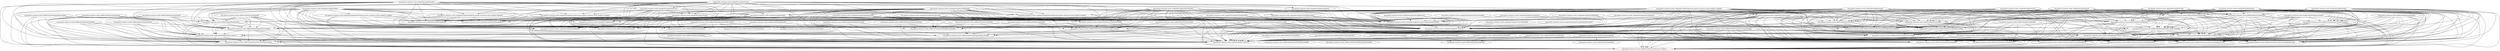 digraph G {
  "org.apache.commons.math.complex$Complex#divide(double)" -> "org.apache.commons.math.complex$Complex#createComplex(double,double)";
  "org.apache.commons.math.complex$Complex#divide(double)" -> "org.apache.commons.math.complex$Complex#<clinit>()";
  "org.apache.commons.math.complex$Complex#divide(double)" -> "org.apache.commons.math.complex$Complex#isInfinite()";
  "org.apache.commons.math.complex$Complex#createComplex(double,double)" -> "org.apache.commons.math.complex$Complex#<clinit>()";
  "org.apache.commons.math.complex$Complex#nthRoot(int)" -> "org.apache.commons.math.complex$Complex#getImaginary()";
  "org.apache.commons.math.complex$Complex#nthRoot(int)" -> "org.apache.commons.math.util$FastMathLiteralArrays#loadExpFracA()";
  "org.apache.commons.math.complex$Complex#nthRoot(int)" -> "org.apache.commons.math.util$FastMath#atan(double,double,boolean)";
  "org.apache.commons.math.complex$Complex#nthRoot(int)" -> "org.apache.commons.math.util$FastMath#atan2(double,double)";
  "org.apache.commons.math.complex$Complex#nthRoot(int)" -> "org.apache.commons.math.complex$Complex#createComplex(double,double)";
  "org.apache.commons.math.complex$Complex#nthRoot(int)" -> "org.apache.commons.math.complex$Complex#getArgument()";
  "org.apache.commons.math.complex$Complex#nthRoot(int)" -> "org.apache.commons.math.util$FastMathLiteralArrays#loadLnMant()";
  "org.apache.commons.math.complex$Complex#nthRoot(int)" -> "org.apache.commons.math.util$FastMath#pow(double,double)";
  "org.apache.commons.math.complex$Complex#nthRoot(int)" -> "org.apache.commons.math.util$FastMath#polySine(double)";
  "org.apache.commons.math.complex$Complex#nthRoot(int)" -> "org.apache.commons.math.complex$Complex#abs()";
  "org.apache.commons.math.complex$Complex#nthRoot(int)" -> "org.apache.commons.math.complex$Complex#<clinit>()";
  "org.apache.commons.math.complex$Complex#nthRoot(int)" -> "org.apache.commons.math.util$FastMath$ExpIntTable#<clinit>()";
  "org.apache.commons.math.complex$Complex#nthRoot(int)" -> "org.apache.commons.math.util$FastMath#abs(double)";
  "org.apache.commons.math.complex$Complex#nthRoot(int)" -> "org.apache.commons.math.util$FastMath#log(double,double[])";
  "org.apache.commons.math.complex$Complex#nthRoot(int)" -> "org.apache.commons.math.util$FastMathLiteralArrays#loadExpFracB()";
  "org.apache.commons.math.complex$Complex#nthRoot(int)" -> "org.apache.commons.math.util$FastMathLiteralArrays#loadExpIntA()";
  "org.apache.commons.math.complex$Complex#nthRoot(int)" -> "org.apache.commons.math.util$FastMath#exp(double,double,double[])";
  "org.apache.commons.math.complex$Complex#nthRoot(int)" -> "org.apache.commons.math.util$FastMath#cos(double)";
  "org.apache.commons.math.complex$Complex#nthRoot(int)" -> "org.apache.commons.math.util$FastMath#cosQ(double,double)";
  "org.apache.commons.math.complex$Complex#nthRoot(int)" -> "org.apache.commons.math.complex$Complex#getReal()";
  "org.apache.commons.math.complex$Complex#nthRoot(int)" -> "org.apache.commons.math.util$FastMath#reducePayneHanek(double,double[])";
  "org.apache.commons.math.complex$Complex#nthRoot(int)" -> "org.apache.commons.math.util$FastMathLiteralArrays#<clinit>()";
  "org.apache.commons.math.complex$Complex#nthRoot(int)" -> "org.apache.commons.math.util$FastMath#sinQ(double,double)";
  "org.apache.commons.math.complex$Complex#nthRoot(int)" -> "org.apache.commons.math.util$FastMathLiteralArrays#loadExpIntB()";
  "org.apache.commons.math.complex$Complex#nthRoot(int)" -> "org.apache.commons.math.util$FastMath#polyCosine(double)";
  "org.apache.commons.math.complex$Complex#nthRoot(int)" -> "org.apache.commons.math.util$FastMath#sqrt(double)";
  "org.apache.commons.math.complex$Complex#nthRoot(int)" -> "org.apache.commons.math.util$FastMath#<clinit>()";
  "org.apache.commons.math.complex$Complex#nthRoot(int)" -> "org.apache.commons.math.util$FastMath$lnMant#<clinit>()";
  "org.apache.commons.math.complex$Complex#nthRoot(int)" -> "org.apache.commons.math.util$FastMath#sin(double)";
  "org.apache.commons.math.complex$Complex#nthRoot(int)" -> "org.apache.commons.math.util$FastMath#copySign(double,double)";
  "org.apache.commons.math.complex$Complex#nthRoot(int)" -> "org.apache.commons.math.util$FastMath#doubleHighPart(double)";
  "org.apache.commons.math.complex$Complex#nthRoot(int)" -> "org.apache.commons.math.util$FastMath$ExpFracTable#<clinit>()";
  "org.apache.commons.math.complex$Complex#nthRoot(int)" -> "org.apache.commons.math.complex$Complex#isInfinite()";
  "org.apache.commons.math.util$FastMathLiteralArrays#loadExpFracA()" -> "org.apache.commons.math.util$FastMathLiteralArrays#<clinit>()";
  "org.apache.commons.math.util$FastMath#atan(double,double,boolean)" -> "org.apache.commons.math.util$FastMath#<clinit>()";
  "org.apache.commons.math.util$FastMath#atan(double,double,boolean)" -> "org.apache.commons.math.util$FastMath#copySign(double,double)";
  "org.apache.commons.math.util$FastMath#atan2(double,double)" -> "org.apache.commons.math.util$FastMath#atan(double,double,boolean)";
  "org.apache.commons.math.util$FastMath#atan2(double,double)" -> "org.apache.commons.math.util$FastMath#<clinit>()";
  "org.apache.commons.math.util$FastMath#atan2(double,double)" -> "org.apache.commons.math.util$FastMath#copySign(double,double)";
  "org.apache.commons.math.util$FastMath#atan2(double,double)" -> "org.apache.commons.math.util$FastMath#doubleHighPart(double)";
  "org.apache.commons.math.complex$Complex#getArgument()" -> "org.apache.commons.math.complex$Complex#getImaginary()";
  "org.apache.commons.math.complex$Complex#getArgument()" -> "org.apache.commons.math.util$FastMath#atan(double,double,boolean)";
  "org.apache.commons.math.complex$Complex#getArgument()" -> "org.apache.commons.math.util$FastMath#atan2(double,double)";
  "org.apache.commons.math.complex$Complex#getArgument()" -> "org.apache.commons.math.complex$Complex#getReal()";
  "org.apache.commons.math.complex$Complex#getArgument()" -> "org.apache.commons.math.util$FastMath#<clinit>()";
  "org.apache.commons.math.complex$Complex#getArgument()" -> "org.apache.commons.math.util$FastMath#copySign(double,double)";
  "org.apache.commons.math.complex$Complex#getArgument()" -> "org.apache.commons.math.util$FastMath#doubleHighPart(double)";
  "org.apache.commons.math.util$FastMathLiteralArrays#loadLnMant()" -> "org.apache.commons.math.util$FastMathLiteralArrays#<clinit>()";
  "org.apache.commons.math.util$FastMath#pow(double,double)" -> "org.apache.commons.math.util$FastMathLiteralArrays#loadExpFracA()";
  "org.apache.commons.math.util$FastMath#pow(double,double)" -> "org.apache.commons.math.util$FastMathLiteralArrays#loadLnMant()";
  "org.apache.commons.math.util$FastMath#pow(double,double)" -> "org.apache.commons.math.util$FastMath$ExpIntTable#<clinit>()";
  "org.apache.commons.math.util$FastMath#pow(double,double)" -> "org.apache.commons.math.util$FastMath#log(double,double[])";
  "org.apache.commons.math.util$FastMath#pow(double,double)" -> "org.apache.commons.math.util$FastMathLiteralArrays#loadExpFracB()";
  "org.apache.commons.math.util$FastMath#pow(double,double)" -> "org.apache.commons.math.util$FastMathLiteralArrays#loadExpIntA()";
  "org.apache.commons.math.util$FastMath#pow(double,double)" -> "org.apache.commons.math.util$FastMath#exp(double,double,double[])";
  "org.apache.commons.math.util$FastMath#pow(double,double)" -> "org.apache.commons.math.util$FastMathLiteralArrays#<clinit>()";
  "org.apache.commons.math.util$FastMath#pow(double,double)" -> "org.apache.commons.math.util$FastMathLiteralArrays#loadExpIntB()";
  "org.apache.commons.math.util$FastMath#pow(double,double)" -> "org.apache.commons.math.util$FastMath#<clinit>()";
  "org.apache.commons.math.util$FastMath#pow(double,double)" -> "org.apache.commons.math.util$FastMath$lnMant#<clinit>()";
  "org.apache.commons.math.util$FastMath#pow(double,double)" -> "org.apache.commons.math.util$FastMath$ExpFracTable#<clinit>()";
  "org.apache.commons.math.complex$Complex#abs()" -> "org.apache.commons.math.util$FastMath#abs(double)";
  "org.apache.commons.math.complex$Complex#abs()" -> "org.apache.commons.math.util$FastMath#sqrt(double)";
  "org.apache.commons.math.complex$Complex#abs()" -> "org.apache.commons.math.util$FastMath#<clinit>()";
  "org.apache.commons.math.complex$Complex#abs()" -> "org.apache.commons.math.complex$Complex#isInfinite()";
  "org.apache.commons.math.util$FastMath$ExpIntTable#<clinit>()" -> "org.apache.commons.math.util$FastMathLiteralArrays#loadExpIntA()";
  "org.apache.commons.math.util$FastMath$ExpIntTable#<clinit>()" -> "org.apache.commons.math.util$FastMathLiteralArrays#<clinit>()";
  "org.apache.commons.math.util$FastMath$ExpIntTable#<clinit>()" -> "org.apache.commons.math.util$FastMathLiteralArrays#loadExpIntB()";
  "org.apache.commons.math.util$FastMath$ExpIntTable#<clinit>()" -> "org.apache.commons.math.util$FastMath#<clinit>()";
  "org.apache.commons.math.util$FastMath#log(double,double[])" -> "org.apache.commons.math.util$FastMathLiteralArrays#loadLnMant()";
  "org.apache.commons.math.util$FastMath#log(double,double[])" -> "org.apache.commons.math.util$FastMathLiteralArrays#<clinit>()";
  "org.apache.commons.math.util$FastMath#log(double,double[])" -> "org.apache.commons.math.util$FastMath#<clinit>()";
  "org.apache.commons.math.util$FastMath#log(double,double[])" -> "org.apache.commons.math.util$FastMath$lnMant#<clinit>()";
  "org.apache.commons.math.util$FastMathLiteralArrays#loadExpFracB()" -> "org.apache.commons.math.util$FastMathLiteralArrays#<clinit>()";
  "org.apache.commons.math.util$FastMathLiteralArrays#loadExpIntA()" -> "org.apache.commons.math.util$FastMathLiteralArrays#<clinit>()";
  "org.apache.commons.math.util$FastMath#exp(double,double,double[])" -> "org.apache.commons.math.util$FastMathLiteralArrays#loadExpFracA()";
  "org.apache.commons.math.util$FastMath#exp(double,double,double[])" -> "org.apache.commons.math.util$FastMath$ExpIntTable#<clinit>()";
  "org.apache.commons.math.util$FastMath#exp(double,double,double[])" -> "org.apache.commons.math.util$FastMathLiteralArrays#loadExpFracB()";
  "org.apache.commons.math.util$FastMath#exp(double,double,double[])" -> "org.apache.commons.math.util$FastMathLiteralArrays#loadExpIntA()";
  "org.apache.commons.math.util$FastMath#exp(double,double,double[])" -> "org.apache.commons.math.util$FastMathLiteralArrays#<clinit>()";
  "org.apache.commons.math.util$FastMath#exp(double,double,double[])" -> "org.apache.commons.math.util$FastMathLiteralArrays#loadExpIntB()";
  "org.apache.commons.math.util$FastMath#exp(double,double,double[])" -> "org.apache.commons.math.util$FastMath#<clinit>()";
  "org.apache.commons.math.util$FastMath#exp(double,double,double[])" -> "org.apache.commons.math.util$FastMath$ExpFracTable#<clinit>()";
  "org.apache.commons.math.util$FastMath#cos(double)" -> "org.apache.commons.math.util$FastMath#polySine(double)";
  "org.apache.commons.math.util$FastMath#cos(double)" -> "org.apache.commons.math.util$FastMath#cosQ(double,double)";
  "org.apache.commons.math.util$FastMath#cos(double)" -> "org.apache.commons.math.util$FastMath#reducePayneHanek(double,double[])";
  "org.apache.commons.math.util$FastMath#cos(double)" -> "org.apache.commons.math.util$FastMath#sinQ(double,double)";
  "org.apache.commons.math.util$FastMath#cos(double)" -> "org.apache.commons.math.util$FastMath#polyCosine(double)";
  "org.apache.commons.math.util$FastMath#cos(double)" -> "org.apache.commons.math.util$FastMath#<clinit>()";
  "org.apache.commons.math.util$FastMath#cosQ(double,double)" -> "org.apache.commons.math.util$FastMath#polySine(double)";
  "org.apache.commons.math.util$FastMath#cosQ(double,double)" -> "org.apache.commons.math.util$FastMath#sinQ(double,double)";
  "org.apache.commons.math.util$FastMath#cosQ(double,double)" -> "org.apache.commons.math.util$FastMath#polyCosine(double)";
  "org.apache.commons.math.util$FastMath#cosQ(double,double)" -> "org.apache.commons.math.util$FastMath#<clinit>()";
  "org.apache.commons.math.util$FastMath#reducePayneHanek(double,double[])" -> "org.apache.commons.math.util$FastMath#<clinit>()";
  "org.apache.commons.math.util$FastMath#sinQ(double,double)" -> "org.apache.commons.math.util$FastMath#polySine(double)";
  "org.apache.commons.math.util$FastMath#sinQ(double,double)" -> "org.apache.commons.math.util$FastMath#polyCosine(double)";
  "org.apache.commons.math.util$FastMath#sinQ(double,double)" -> "org.apache.commons.math.util$FastMath#<clinit>()";
  "org.apache.commons.math.util$FastMathLiteralArrays#loadExpIntB()" -> "org.apache.commons.math.util$FastMathLiteralArrays#<clinit>()";
  "org.apache.commons.math.util$FastMath$lnMant#<clinit>()" -> "org.apache.commons.math.util$FastMathLiteralArrays#loadLnMant()";
  "org.apache.commons.math.util$FastMath$lnMant#<clinit>()" -> "org.apache.commons.math.util$FastMathLiteralArrays#<clinit>()";
  "org.apache.commons.math.util$FastMath$lnMant#<clinit>()" -> "org.apache.commons.math.util$FastMath#<clinit>()";
  "org.apache.commons.math.util$FastMath#sin(double)" -> "org.apache.commons.math.util$FastMath#polySine(double)";
  "org.apache.commons.math.util$FastMath#sin(double)" -> "org.apache.commons.math.util$FastMath#cosQ(double,double)";
  "org.apache.commons.math.util$FastMath#sin(double)" -> "org.apache.commons.math.util$FastMath#reducePayneHanek(double,double[])";
  "org.apache.commons.math.util$FastMath#sin(double)" -> "org.apache.commons.math.util$FastMath#sinQ(double,double)";
  "org.apache.commons.math.util$FastMath#sin(double)" -> "org.apache.commons.math.util$FastMath#polyCosine(double)";
  "org.apache.commons.math.util$FastMath#sin(double)" -> "org.apache.commons.math.util$FastMath#<clinit>()";
  "org.apache.commons.math.util$FastMath$ExpFracTable#<clinit>()" -> "org.apache.commons.math.util$FastMathLiteralArrays#loadExpFracA()";
  "org.apache.commons.math.util$FastMath$ExpFracTable#<clinit>()" -> "org.apache.commons.math.util$FastMathLiteralArrays#loadExpFracB()";
  "org.apache.commons.math.util$FastMath$ExpFracTable#<clinit>()" -> "org.apache.commons.math.util$FastMathLiteralArrays#<clinit>()";
  "org.apache.commons.math.util$FastMath$ExpFracTable#<clinit>()" -> "org.apache.commons.math.util$FastMath#<clinit>()";
  "org.apache.commons.math.util$FastMath#tanQ(double,double,boolean)" -> "org.apache.commons.math.util$FastMath#polySine(double)";
  "org.apache.commons.math.util$FastMath#tanQ(double,double,boolean)" -> "org.apache.commons.math.util$FastMath#polyCosine(double)";
  "org.apache.commons.math.util$FastMath#tanQ(double,double,boolean)" -> "org.apache.commons.math.util$FastMath#<clinit>()";
  "org.apache.commons.math.complex$Complex#negate()" -> "org.apache.commons.math.complex$Complex#createComplex(double,double)";
  "org.apache.commons.math.complex$Complex#negate()" -> "org.apache.commons.math.complex$Complex#<clinit>()";
  "org.apache.commons.math.util$FastMath#nextUp(float)" -> "org.apache.commons.math.util$FastMath#nextAfter(float,double)";
  "org.apache.commons.math.util$FastMath#nextUp(float)" -> "org.apache.commons.math.util$FastMath#<clinit>()";
  "org.apache.commons.math.util$FastMath#acos(double)" -> "org.apache.commons.math.util$FastMath#atan(double,double,boolean)";
  "org.apache.commons.math.util$FastMath#acos(double)" -> "org.apache.commons.math.util$FastMath#sqrt(double)";
  "org.apache.commons.math.util$FastMath#acos(double)" -> "org.apache.commons.math.util$FastMath#<clinit>()";
  "org.apache.commons.math.util$FastMath#acos(double)" -> "org.apache.commons.math.util$FastMath#copySign(double,double)";
  "org.apache.commons.math.util$FastMath#acos(double)" -> "org.apache.commons.math.util$FastMath#doubleHighPart(double)";
  "org.apache.commons.math.util$FastMath#cosh(double)" -> "org.apache.commons.math.util$FastMathLiteralArrays#loadExpFracA()";
  "org.apache.commons.math.util$FastMath#cosh(double)" -> "org.apache.commons.math.util$FastMath$ExpIntTable#<clinit>()";
  "org.apache.commons.math.util$FastMath#cosh(double)" -> "org.apache.commons.math.util$FastMathLiteralArrays#loadExpFracB()";
  "org.apache.commons.math.util$FastMath#cosh(double)" -> "org.apache.commons.math.util$FastMathLiteralArrays#loadExpIntA()";
  "org.apache.commons.math.util$FastMath#cosh(double)" -> "org.apache.commons.math.util$FastMath#exp(double,double,double[])";
  "org.apache.commons.math.util$FastMath#cosh(double)" -> "org.apache.commons.math.util$FastMathLiteralArrays#<clinit>()";
  "org.apache.commons.math.util$FastMath#cosh(double)" -> "org.apache.commons.math.util$FastMathLiteralArrays#loadExpIntB()";
  "org.apache.commons.math.util$FastMath#cosh(double)" -> "org.apache.commons.math.util$FastMath#<clinit>()";
  "org.apache.commons.math.util$FastMath#cosh(double)" -> "org.apache.commons.math.util$FastMath#exp(double)";
  "org.apache.commons.math.util$FastMath#cosh(double)" -> "org.apache.commons.math.util$FastMath$ExpFracTable#<clinit>()";
  "org.apache.commons.math.util$FastMath#exp(double)" -> "org.apache.commons.math.util$FastMathLiteralArrays#loadExpFracA()";
  "org.apache.commons.math.util$FastMath#exp(double)" -> "org.apache.commons.math.util$FastMath$ExpIntTable#<clinit>()";
  "org.apache.commons.math.util$FastMath#exp(double)" -> "org.apache.commons.math.util$FastMathLiteralArrays#loadExpFracB()";
  "org.apache.commons.math.util$FastMath#exp(double)" -> "org.apache.commons.math.util$FastMathLiteralArrays#loadExpIntA()";
  "org.apache.commons.math.util$FastMath#exp(double)" -> "org.apache.commons.math.util$FastMath#exp(double,double,double[])";
  "org.apache.commons.math.util$FastMath#exp(double)" -> "org.apache.commons.math.util$FastMathLiteralArrays#<clinit>()";
  "org.apache.commons.math.util$FastMath#exp(double)" -> "org.apache.commons.math.util$FastMathLiteralArrays#loadExpIntB()";
  "org.apache.commons.math.util$FastMath#exp(double)" -> "org.apache.commons.math.util$FastMath#<clinit>()";
  "org.apache.commons.math.util$FastMath#exp(double)" -> "org.apache.commons.math.util$FastMath$ExpFracTable#<clinit>()";
  "org.apache.commons.math.util$FastMath#toRadians(double)" -> "org.apache.commons.math.util$FastMath#<clinit>()";
  "org.apache.commons.math.util$FastMath#toRadians(double)" -> "org.apache.commons.math.util$FastMath#doubleHighPart(double)";
  "org.apache.commons.math.util$FastMath#asin(double)" -> "org.apache.commons.math.util$FastMath#atan(double,double,boolean)";
  "org.apache.commons.math.util$FastMath#asin(double)" -> "org.apache.commons.math.util$FastMath#sqrt(double)";
  "org.apache.commons.math.util$FastMath#asin(double)" -> "org.apache.commons.math.util$FastMath#<clinit>()";
  "org.apache.commons.math.util$FastMath#asin(double)" -> "org.apache.commons.math.util$FastMath#copySign(double,double)";
  "org.apache.commons.math.util$FastMath#cbrt(double)" -> "org.apache.commons.math.util$FastMath#<clinit>()";
  "org.apache.commons.math.complex$Complex#reciprocal()" -> "org.apache.commons.math.complex$Complex#createComplex(double,double)";
  "org.apache.commons.math.complex$Complex#reciprocal()" -> "org.apache.commons.math.complex$Complex#<clinit>()";
  "org.apache.commons.math.complex$Complex#reciprocal()" -> "org.apache.commons.math.util$FastMath#abs(double)";
  "org.apache.commons.math.complex$Complex#reciprocal()" -> "org.apache.commons.math.util$FastMath#<clinit>()";
  "org.apache.commons.math.complex$Complex#subtract(org.apache.commons.math.complex.Complex)" -> "org.apache.commons.math.complex$Complex#getImaginary()";
  "org.apache.commons.math.complex$Complex#subtract(org.apache.commons.math.complex.Complex)" -> "org.apache.commons.math.complex$Complex#createComplex(double,double)";
  "org.apache.commons.math.complex$Complex#subtract(org.apache.commons.math.complex.Complex)" -> "org.apache.commons.math.complex$Complex#<clinit>()";
  "org.apache.commons.math.complex$Complex#subtract(org.apache.commons.math.complex.Complex)" -> "org.apache.commons.math.complex$Complex#getReal()";
  "org.apache.commons.math.util$FastMath#expm1(double)" -> "org.apache.commons.math.util$FastMathLiteralArrays#loadExpFracA()";
  "org.apache.commons.math.util$FastMath#expm1(double)" -> "org.apache.commons.math.util$FastMath$ExpIntTable#<clinit>()";
  "org.apache.commons.math.util$FastMath#expm1(double)" -> "org.apache.commons.math.util$FastMathLiteralArrays#loadExpFracB()";
  "org.apache.commons.math.util$FastMath#expm1(double)" -> "org.apache.commons.math.util$FastMathLiteralArrays#loadExpIntA()";
  "org.apache.commons.math.util$FastMath#expm1(double)" -> "org.apache.commons.math.util$FastMath#exp(double,double,double[])";
  "org.apache.commons.math.util$FastMath#expm1(double)" -> "org.apache.commons.math.util$FastMathLiteralArrays#<clinit>()";
  "org.apache.commons.math.util$FastMath#expm1(double)" -> "org.apache.commons.math.util$FastMathLiteralArrays#loadExpIntB()";
  "org.apache.commons.math.util$FastMath#expm1(double)" -> "org.apache.commons.math.util$FastMath#<clinit>()";
  "org.apache.commons.math.util$FastMath#expm1(double)" -> "org.apache.commons.math.util$FastMath#expm1(double,double[])";
  "org.apache.commons.math.util$FastMath#expm1(double)" -> "org.apache.commons.math.util$FastMath$ExpFracTable#<clinit>()";
  "org.apache.commons.math.util$FastMath#expm1(double,double[])" -> "org.apache.commons.math.util$FastMathLiteralArrays#loadExpFracA()";
  "org.apache.commons.math.util$FastMath#expm1(double,double[])" -> "org.apache.commons.math.util$FastMath$ExpIntTable#<clinit>()";
  "org.apache.commons.math.util$FastMath#expm1(double,double[])" -> "org.apache.commons.math.util$FastMathLiteralArrays#loadExpFracB()";
  "org.apache.commons.math.util$FastMath#expm1(double,double[])" -> "org.apache.commons.math.util$FastMathLiteralArrays#loadExpIntA()";
  "org.apache.commons.math.util$FastMath#expm1(double,double[])" -> "org.apache.commons.math.util$FastMath#exp(double,double,double[])";
  "org.apache.commons.math.util$FastMath#expm1(double,double[])" -> "org.apache.commons.math.util$FastMathLiteralArrays#<clinit>()";
  "org.apache.commons.math.util$FastMath#expm1(double,double[])" -> "org.apache.commons.math.util$FastMathLiteralArrays#loadExpIntB()";
  "org.apache.commons.math.util$FastMath#expm1(double,double[])" -> "org.apache.commons.math.util$FastMath#<clinit>()";
  "org.apache.commons.math.util$FastMath#expm1(double,double[])" -> "org.apache.commons.math.util$FastMath$ExpFracTable#<clinit>()";
  "org.apache.commons.math.complex$Complex#conjugate()" -> "org.apache.commons.math.complex$Complex#createComplex(double,double)";
  "org.apache.commons.math.complex$Complex#conjugate()" -> "org.apache.commons.math.complex$Complex#<clinit>()";
  "org.apache.commons.math.util$FastMath#atanh(double)" -> "org.apache.commons.math.util$FastMathLiteralArrays#loadLnMant()";
  "org.apache.commons.math.util$FastMath#atanh(double)" -> "org.apache.commons.math.util$FastMath#log(double,double[])";
  "org.apache.commons.math.util$FastMath#atanh(double)" -> "org.apache.commons.math.util$FastMath#log(double)";
  "org.apache.commons.math.util$FastMath#atanh(double)" -> "org.apache.commons.math.util$FastMathLiteralArrays#<clinit>()";
  "org.apache.commons.math.util$FastMath#atanh(double)" -> "org.apache.commons.math.util$FastMath#<clinit>()";
  "org.apache.commons.math.util$FastMath#atanh(double)" -> "org.apache.commons.math.util$FastMath$lnMant#<clinit>()";
  "org.apache.commons.math.util$FastMath#log(double)" -> "org.apache.commons.math.util$FastMathLiteralArrays#loadLnMant()";
  "org.apache.commons.math.util$FastMath#log(double)" -> "org.apache.commons.math.util$FastMath#log(double,double[])";
  "org.apache.commons.math.util$FastMath#log(double)" -> "org.apache.commons.math.util$FastMathLiteralArrays#<clinit>()";
  "org.apache.commons.math.util$FastMath#log(double)" -> "org.apache.commons.math.util$FastMath#<clinit>()";
  "org.apache.commons.math.util$FastMath#log(double)" -> "org.apache.commons.math.util$FastMath$lnMant#<clinit>()";
  "org.apache.commons.math.util$FastMath#nextUp(double)" -> "org.apache.commons.math.util$FastMath#nextAfter(double,double)";
  "org.apache.commons.math.util$FastMath#nextUp(double)" -> "org.apache.commons.math.util$FastMath#<clinit>()";
  "org.apache.commons.math.util$FastMath#rint(double)" -> "org.apache.commons.math.util$FastMath#floor(double)";
  "org.apache.commons.math.util$FastMath#rint(double)" -> "org.apache.commons.math.util$FastMath#<clinit>()";
  "org.apache.commons.math.util$FastMath#log1p(double)" -> "org.apache.commons.math.util$FastMathLiteralArrays#loadLnMant()";
  "org.apache.commons.math.util$FastMath#log1p(double)" -> "org.apache.commons.math.util$FastMath#log(double,double[])";
  "org.apache.commons.math.util$FastMath#log1p(double)" -> "org.apache.commons.math.util$FastMathLiteralArrays#<clinit>()";
  "org.apache.commons.math.util$FastMath#log1p(double)" -> "org.apache.commons.math.util$FastMath#<clinit>()";
  "org.apache.commons.math.util$FastMath#log1p(double)" -> "org.apache.commons.math.util$FastMath$lnMant#<clinit>()";
  "org.apache.commons.math.complex$Complex#add(double)" -> "org.apache.commons.math.complex$Complex#createComplex(double,double)";
  "org.apache.commons.math.complex$Complex#add(double)" -> "org.apache.commons.math.complex$Complex#<clinit>()";
  "org.apache.commons.math.util$FastMath#round(double)" -> "org.apache.commons.math.util$FastMath#floor(double)";
  "org.apache.commons.math.util$FastMath#round(double)" -> "org.apache.commons.math.util$FastMath#<clinit>()";
  "org.apache.commons.math.complex$Complex#divide(org.apache.commons.math.complex.Complex)" -> "org.apache.commons.math.complex$Complex#getImaginary()";
  "org.apache.commons.math.complex$Complex#divide(org.apache.commons.math.complex.Complex)" -> "org.apache.commons.math.complex$Complex#createComplex(double,double)";
  "org.apache.commons.math.complex$Complex#divide(org.apache.commons.math.complex.Complex)" -> "org.apache.commons.math.complex$Complex#<clinit>()";
  "org.apache.commons.math.complex$Complex#divide(org.apache.commons.math.complex.Complex)" -> "org.apache.commons.math.util$FastMath#abs(double)";
  "org.apache.commons.math.complex$Complex#divide(org.apache.commons.math.complex.Complex)" -> "org.apache.commons.math.complex$Complex#getReal()";
  "org.apache.commons.math.complex$Complex#divide(org.apache.commons.math.complex.Complex)" -> "org.apache.commons.math.util$FastMath#<clinit>()";
  "org.apache.commons.math.complex$Complex#divide(org.apache.commons.math.complex.Complex)" -> "org.apache.commons.math.complex$Complex#isInfinite()";
  "org.apache.commons.math.util$FastMath#sinh(double)" -> "org.apache.commons.math.util$FastMathLiteralArrays#loadExpFracA()";
  "org.apache.commons.math.util$FastMath#sinh(double)" -> "org.apache.commons.math.util$FastMath$ExpIntTable#<clinit>()";
  "org.apache.commons.math.util$FastMath#sinh(double)" -> "org.apache.commons.math.util$FastMathLiteralArrays#loadExpFracB()";
  "org.apache.commons.math.util$FastMath#sinh(double)" -> "org.apache.commons.math.util$FastMathLiteralArrays#loadExpIntA()";
  "org.apache.commons.math.util$FastMath#sinh(double)" -> "org.apache.commons.math.util$FastMath#exp(double,double,double[])";
  "org.apache.commons.math.util$FastMath#sinh(double)" -> "org.apache.commons.math.util$FastMathLiteralArrays#<clinit>()";
  "org.apache.commons.math.util$FastMath#sinh(double)" -> "org.apache.commons.math.util$FastMathLiteralArrays#loadExpIntB()";
  "org.apache.commons.math.util$FastMath#sinh(double)" -> "org.apache.commons.math.util$FastMath#<clinit>()";
  "org.apache.commons.math.util$FastMath#sinh(double)" -> "org.apache.commons.math.util$FastMath#expm1(double,double[])";
  "org.apache.commons.math.util$FastMath#sinh(double)" -> "org.apache.commons.math.util$FastMath#exp(double)";
  "org.apache.commons.math.util$FastMath#sinh(double)" -> "org.apache.commons.math.util$FastMath$ExpFracTable#<clinit>()";
  "org.apache.commons.math.util$FastMath#asinh(double)" -> "org.apache.commons.math.util$FastMathLiteralArrays#loadLnMant()";
  "org.apache.commons.math.util$FastMath#asinh(double)" -> "org.apache.commons.math.util$FastMath#log(double,double[])";
  "org.apache.commons.math.util$FastMath#asinh(double)" -> "org.apache.commons.math.util$FastMath#log(double)";
  "org.apache.commons.math.util$FastMath#asinh(double)" -> "org.apache.commons.math.util$FastMathLiteralArrays#<clinit>()";
  "org.apache.commons.math.util$FastMath#asinh(double)" -> "org.apache.commons.math.util$FastMath#sqrt(double)";
  "org.apache.commons.math.util$FastMath#asinh(double)" -> "org.apache.commons.math.util$FastMath#<clinit>()";
  "org.apache.commons.math.util$FastMath#asinh(double)" -> "org.apache.commons.math.util$FastMath$lnMant#<clinit>()";
  "org.apache.commons.math.complex$Complex#exp()" -> "org.apache.commons.math.util$FastMathLiteralArrays#loadExpFracA()";
  "org.apache.commons.math.complex$Complex#exp()" -> "org.apache.commons.math.complex$Complex#createComplex(double,double)";
  "org.apache.commons.math.complex$Complex#exp()" -> "org.apache.commons.math.util$FastMath#polySine(double)";
  "org.apache.commons.math.complex$Complex#exp()" -> "org.apache.commons.math.complex$Complex#<clinit>()";
  "org.apache.commons.math.complex$Complex#exp()" -> "org.apache.commons.math.util$FastMath$ExpIntTable#<clinit>()";
  "org.apache.commons.math.complex$Complex#exp()" -> "org.apache.commons.math.util$FastMathLiteralArrays#loadExpFracB()";
  "org.apache.commons.math.complex$Complex#exp()" -> "org.apache.commons.math.util$FastMathLiteralArrays#loadExpIntA()";
  "org.apache.commons.math.complex$Complex#exp()" -> "org.apache.commons.math.util$FastMath#exp(double,double,double[])";
  "org.apache.commons.math.complex$Complex#exp()" -> "org.apache.commons.math.util$FastMath#cos(double)";
  "org.apache.commons.math.complex$Complex#exp()" -> "org.apache.commons.math.util$FastMath#cosQ(double,double)";
  "org.apache.commons.math.complex$Complex#exp()" -> "org.apache.commons.math.util$FastMath#reducePayneHanek(double,double[])";
  "org.apache.commons.math.complex$Complex#exp()" -> "org.apache.commons.math.util$FastMathLiteralArrays#<clinit>()";
  "org.apache.commons.math.complex$Complex#exp()" -> "org.apache.commons.math.util$FastMath#sinQ(double,double)";
  "org.apache.commons.math.complex$Complex#exp()" -> "org.apache.commons.math.util$FastMathLiteralArrays#loadExpIntB()";
  "org.apache.commons.math.complex$Complex#exp()" -> "org.apache.commons.math.util$FastMath#polyCosine(double)";
  "org.apache.commons.math.complex$Complex#exp()" -> "org.apache.commons.math.util$FastMath#<clinit>()";
  "org.apache.commons.math.complex$Complex#exp()" -> "org.apache.commons.math.util$FastMath#sin(double)";
  "org.apache.commons.math.complex$Complex#exp()" -> "org.apache.commons.math.util$FastMath#exp(double)";
  "org.apache.commons.math.complex$Complex#exp()" -> "org.apache.commons.math.util$FastMath$ExpFracTable#<clinit>()";
  "org.apache.commons.math.complex$Complex#pow(org.apache.commons.math.complex.Complex)" -> "org.apache.commons.math.util$FastMathLiteralArrays#loadExpFracA()";
  "org.apache.commons.math.complex$Complex#pow(org.apache.commons.math.complex.Complex)" -> "org.apache.commons.math.util$FastMath#atan(double,double,boolean)";
  "org.apache.commons.math.complex$Complex#pow(org.apache.commons.math.complex.Complex)" -> "org.apache.commons.math.util$FastMath#atan2(double,double)";
  "org.apache.commons.math.complex$Complex#pow(org.apache.commons.math.complex.Complex)" -> "org.apache.commons.math.complex$Complex#createComplex(double,double)";
  "org.apache.commons.math.complex$Complex#pow(org.apache.commons.math.complex.Complex)" -> "org.apache.commons.math.util$FastMathLiteralArrays#loadLnMant()";
  "org.apache.commons.math.complex$Complex#pow(org.apache.commons.math.complex.Complex)" -> "org.apache.commons.math.util$FastMath#polySine(double)";
  "org.apache.commons.math.complex$Complex#pow(org.apache.commons.math.complex.Complex)" -> "org.apache.commons.math.complex$Complex#abs()";
  "org.apache.commons.math.complex$Complex#pow(org.apache.commons.math.complex.Complex)" -> "org.apache.commons.math.complex$Complex#<clinit>()";
  "org.apache.commons.math.complex$Complex#pow(org.apache.commons.math.complex.Complex)" -> "org.apache.commons.math.util$FastMath$ExpIntTable#<clinit>()";
  "org.apache.commons.math.complex$Complex#pow(org.apache.commons.math.complex.Complex)" -> "org.apache.commons.math.util$FastMath#abs(double)";
  "org.apache.commons.math.complex$Complex#pow(org.apache.commons.math.complex.Complex)" -> "org.apache.commons.math.util$FastMath#log(double,double[])";
  "org.apache.commons.math.complex$Complex#pow(org.apache.commons.math.complex.Complex)" -> "org.apache.commons.math.util$FastMathLiteralArrays#loadExpFracB()";
  "org.apache.commons.math.complex$Complex#pow(org.apache.commons.math.complex.Complex)" -> "org.apache.commons.math.util$FastMathLiteralArrays#loadExpIntA()";
  "org.apache.commons.math.complex$Complex#pow(org.apache.commons.math.complex.Complex)" -> "org.apache.commons.math.complex$Complex#exp()";
  "org.apache.commons.math.complex$Complex#pow(org.apache.commons.math.complex.Complex)" -> "org.apache.commons.math.util$FastMath#exp(double,double,double[])";
  "org.apache.commons.math.complex$Complex#pow(org.apache.commons.math.complex.Complex)" -> "org.apache.commons.math.util$FastMath#cos(double)";
  "org.apache.commons.math.complex$Complex#pow(org.apache.commons.math.complex.Complex)" -> "org.apache.commons.math.util$FastMath#cosQ(double,double)";
  "org.apache.commons.math.complex$Complex#pow(org.apache.commons.math.complex.Complex)" -> "org.apache.commons.math.util$FastMath#reducePayneHanek(double,double[])";
  "org.apache.commons.math.complex$Complex#pow(org.apache.commons.math.complex.Complex)" -> "org.apache.commons.math.util$FastMath#log(double)";
  "org.apache.commons.math.complex$Complex#pow(org.apache.commons.math.complex.Complex)" -> "org.apache.commons.math.util$FastMathLiteralArrays#<clinit>()";
  "org.apache.commons.math.complex$Complex#pow(org.apache.commons.math.complex.Complex)" -> "org.apache.commons.math.complex$Complex#log()";
  "org.apache.commons.math.complex$Complex#pow(org.apache.commons.math.complex.Complex)" -> "org.apache.commons.math.util$FastMath#sinQ(double,double)";
  "org.apache.commons.math.complex$Complex#pow(org.apache.commons.math.complex.Complex)" -> "org.apache.commons.math.util$FastMathLiteralArrays#loadExpIntB()";
  "org.apache.commons.math.complex$Complex#pow(org.apache.commons.math.complex.Complex)" -> "org.apache.commons.math.util$FastMath#polyCosine(double)";
  "org.apache.commons.math.complex$Complex#pow(org.apache.commons.math.complex.Complex)" -> "org.apache.commons.math.util$FastMath#sqrt(double)";
  "org.apache.commons.math.complex$Complex#pow(org.apache.commons.math.complex.Complex)" -> "org.apache.commons.math.util$FastMath#<clinit>()";
  "org.apache.commons.math.complex$Complex#pow(org.apache.commons.math.complex.Complex)" -> "org.apache.commons.math.util$FastMath$lnMant#<clinit>()";
  "org.apache.commons.math.complex$Complex#pow(org.apache.commons.math.complex.Complex)" -> "org.apache.commons.math.util$FastMath#sin(double)";
  "org.apache.commons.math.complex$Complex#pow(org.apache.commons.math.complex.Complex)" -> "org.apache.commons.math.util$FastMath#copySign(double,double)";
  "org.apache.commons.math.complex$Complex#pow(org.apache.commons.math.complex.Complex)" -> "org.apache.commons.math.util$FastMath#exp(double)";
  "org.apache.commons.math.complex$Complex#pow(org.apache.commons.math.complex.Complex)" -> "org.apache.commons.math.util$FastMath#doubleHighPart(double)";
  "org.apache.commons.math.complex$Complex#pow(org.apache.commons.math.complex.Complex)" -> "org.apache.commons.math.complex$Complex#multiply(org.apache.commons.math.complex.Complex)";
  "org.apache.commons.math.complex$Complex#pow(org.apache.commons.math.complex.Complex)" -> "org.apache.commons.math.util$FastMath$ExpFracTable#<clinit>()";
  "org.apache.commons.math.complex$Complex#pow(org.apache.commons.math.complex.Complex)" -> "org.apache.commons.math.complex$Complex#isInfinite()";
  "org.apache.commons.math.complex$Complex#log()" -> "org.apache.commons.math.util$FastMath#atan(double,double,boolean)";
  "org.apache.commons.math.complex$Complex#log()" -> "org.apache.commons.math.util$FastMath#atan2(double,double)";
  "org.apache.commons.math.complex$Complex#log()" -> "org.apache.commons.math.complex$Complex#createComplex(double,double)";
  "org.apache.commons.math.complex$Complex#log()" -> "org.apache.commons.math.util$FastMathLiteralArrays#loadLnMant()";
  "org.apache.commons.math.complex$Complex#log()" -> "org.apache.commons.math.complex$Complex#abs()";
  "org.apache.commons.math.complex$Complex#log()" -> "org.apache.commons.math.complex$Complex#<clinit>()";
  "org.apache.commons.math.complex$Complex#log()" -> "org.apache.commons.math.util$FastMath#abs(double)";
  "org.apache.commons.math.complex$Complex#log()" -> "org.apache.commons.math.util$FastMath#log(double,double[])";
  "org.apache.commons.math.complex$Complex#log()" -> "org.apache.commons.math.util$FastMath#log(double)";
  "org.apache.commons.math.complex$Complex#log()" -> "org.apache.commons.math.util$FastMathLiteralArrays#<clinit>()";
  "org.apache.commons.math.complex$Complex#log()" -> "org.apache.commons.math.util$FastMath#sqrt(double)";
  "org.apache.commons.math.complex$Complex#log()" -> "org.apache.commons.math.util$FastMath#<clinit>()";
  "org.apache.commons.math.complex$Complex#log()" -> "org.apache.commons.math.util$FastMath$lnMant#<clinit>()";
  "org.apache.commons.math.complex$Complex#log()" -> "org.apache.commons.math.util$FastMath#copySign(double,double)";
  "org.apache.commons.math.complex$Complex#log()" -> "org.apache.commons.math.util$FastMath#doubleHighPart(double)";
  "org.apache.commons.math.complex$Complex#log()" -> "org.apache.commons.math.complex$Complex#isInfinite()";
  "org.apache.commons.math.complex$Complex#multiply(org.apache.commons.math.complex.Complex)" -> "org.apache.commons.math.complex$Complex#createComplex(double,double)";
  "org.apache.commons.math.complex$Complex#multiply(org.apache.commons.math.complex.Complex)" -> "org.apache.commons.math.complex$Complex#<clinit>()";
  "org.apache.commons.math.complex$Complex#multiply(double)" -> "org.apache.commons.math.complex$Complex#createComplex(double,double)";
  "org.apache.commons.math.complex$Complex#multiply(double)" -> "org.apache.commons.math.complex$Complex#<clinit>()";
  "org.apache.commons.math.util$FastMath#atan(double)" -> "org.apache.commons.math.util$FastMath#atan(double,double,boolean)";
  "org.apache.commons.math.util$FastMath#atan(double)" -> "org.apache.commons.math.util$FastMath#<clinit>()";
  "org.apache.commons.math.util$FastMath#atan(double)" -> "org.apache.commons.math.util$FastMath#copySign(double,double)";
  "org.apache.commons.math.complex$Complex#asin()" -> "org.apache.commons.math.complex$Complex#getImaginary()";
  "org.apache.commons.math.complex$Complex#asin()" -> "org.apache.commons.math.complex$Complex#negate()";
  "org.apache.commons.math.complex$Complex#asin()" -> "org.apache.commons.math.util$FastMath#atan(double,double,boolean)";
  "org.apache.commons.math.complex$Complex#asin()" -> "org.apache.commons.math.util$FastMath#atan2(double,double)";
  "org.apache.commons.math.complex$Complex#asin()" -> "org.apache.commons.math.complex$Complex#createComplex(double,double)";
  "org.apache.commons.math.complex$Complex#asin()" -> "org.apache.commons.math.util$FastMathLiteralArrays#loadLnMant()";
  "org.apache.commons.math.complex$Complex#asin()" -> "org.apache.commons.math.complex$Complex#subtract(org.apache.commons.math.complex.Complex)";
  "org.apache.commons.math.complex$Complex#asin()" -> "org.apache.commons.math.complex$Complex#abs()";
  "org.apache.commons.math.complex$Complex#asin()" -> "org.apache.commons.math.complex$Complex#<clinit>()";
  "org.apache.commons.math.complex$Complex#asin()" -> "org.apache.commons.math.util$FastMath#abs(double)";
  "org.apache.commons.math.complex$Complex#asin()" -> "org.apache.commons.math.util$FastMath#log(double,double[])";
  "org.apache.commons.math.complex$Complex#asin()" -> "org.apache.commons.math.complex$Complex#getReal()";
  "org.apache.commons.math.complex$Complex#asin()" -> "org.apache.commons.math.util$FastMath#log(double)";
  "org.apache.commons.math.complex$Complex#asin()" -> "org.apache.commons.math.util$FastMathLiteralArrays#<clinit>()";
  "org.apache.commons.math.complex$Complex#asin()" -> "org.apache.commons.math.complex$Complex#sqrt()";
  "org.apache.commons.math.complex$Complex#asin()" -> "org.apache.commons.math.complex$Complex#sqrt1z()";
  "org.apache.commons.math.complex$Complex#asin()" -> "org.apache.commons.math.complex$Complex#log()";
  "org.apache.commons.math.complex$Complex#asin()" -> "org.apache.commons.math.util$FastMath#sqrt(double)";
  "org.apache.commons.math.complex$Complex#asin()" -> "org.apache.commons.math.util$FastMath#<clinit>()";
  "org.apache.commons.math.complex$Complex#asin()" -> "org.apache.commons.math.util$FastMath$lnMant#<clinit>()";
  "org.apache.commons.math.complex$Complex#asin()" -> "org.apache.commons.math.util$FastMath#copySign(double,double)";
  "org.apache.commons.math.complex$Complex#asin()" -> "org.apache.commons.math.util$FastMath#doubleHighPart(double)";
  "org.apache.commons.math.complex$Complex#asin()" -> "org.apache.commons.math.complex$Complex#multiply(org.apache.commons.math.complex.Complex)";
  "org.apache.commons.math.complex$Complex#asin()" -> "org.apache.commons.math.complex$Complex#isInfinite()";
  "org.apache.commons.math.complex$Complex#asin()" -> "org.apache.commons.math.complex$Complex#add(org.apache.commons.math.complex.Complex)";
  "org.apache.commons.math.complex$Complex#sqrt()" -> "org.apache.commons.math.complex$Complex#createComplex(double,double)";
  "org.apache.commons.math.complex$Complex#sqrt()" -> "org.apache.commons.math.complex$Complex#abs()";
  "org.apache.commons.math.complex$Complex#sqrt()" -> "org.apache.commons.math.complex$Complex#<clinit>()";
  "org.apache.commons.math.complex$Complex#sqrt()" -> "org.apache.commons.math.util$FastMath#abs(double)";
  "org.apache.commons.math.complex$Complex#sqrt()" -> "org.apache.commons.math.util$FastMath#sqrt(double)";
  "org.apache.commons.math.complex$Complex#sqrt()" -> "org.apache.commons.math.util$FastMath#<clinit>()";
  "org.apache.commons.math.complex$Complex#sqrt()" -> "org.apache.commons.math.util$FastMath#copySign(double,double)";
  "org.apache.commons.math.complex$Complex#sqrt()" -> "org.apache.commons.math.complex$Complex#isInfinite()";
  "org.apache.commons.math.complex$Complex#sqrt1z()" -> "org.apache.commons.math.complex$Complex#getImaginary()";
  "org.apache.commons.math.complex$Complex#sqrt1z()" -> "org.apache.commons.math.complex$Complex#createComplex(double,double)";
  "org.apache.commons.math.complex$Complex#sqrt1z()" -> "org.apache.commons.math.complex$Complex#subtract(org.apache.commons.math.complex.Complex)";
  "org.apache.commons.math.complex$Complex#sqrt1z()" -> "org.apache.commons.math.complex$Complex#abs()";
  "org.apache.commons.math.complex$Complex#sqrt1z()" -> "org.apache.commons.math.complex$Complex#<clinit>()";
  "org.apache.commons.math.complex$Complex#sqrt1z()" -> "org.apache.commons.math.util$FastMath#abs(double)";
  "org.apache.commons.math.complex$Complex#sqrt1z()" -> "org.apache.commons.math.complex$Complex#getReal()";
  "org.apache.commons.math.complex$Complex#sqrt1z()" -> "org.apache.commons.math.complex$Complex#sqrt()";
  "org.apache.commons.math.complex$Complex#sqrt1z()" -> "org.apache.commons.math.util$FastMath#sqrt(double)";
  "org.apache.commons.math.complex$Complex#sqrt1z()" -> "org.apache.commons.math.util$FastMath#<clinit>()";
  "org.apache.commons.math.complex$Complex#sqrt1z()" -> "org.apache.commons.math.util$FastMath#copySign(double,double)";
  "org.apache.commons.math.complex$Complex#sqrt1z()" -> "org.apache.commons.math.complex$Complex#multiply(org.apache.commons.math.complex.Complex)";
  "org.apache.commons.math.complex$Complex#sqrt1z()" -> "org.apache.commons.math.complex$Complex#isInfinite()";
  "org.apache.commons.math.complex$Complex#add(org.apache.commons.math.complex.Complex)" -> "org.apache.commons.math.complex$Complex#getImaginary()";
  "org.apache.commons.math.complex$Complex#add(org.apache.commons.math.complex.Complex)" -> "org.apache.commons.math.complex$Complex#createComplex(double,double)";
  "org.apache.commons.math.complex$Complex#add(org.apache.commons.math.complex.Complex)" -> "org.apache.commons.math.complex$Complex#<clinit>()";
  "org.apache.commons.math.complex$Complex#add(org.apache.commons.math.complex.Complex)" -> "org.apache.commons.math.complex$Complex#getReal()";
  "org.apache.commons.math.complex$Complex#multiply(int)" -> "org.apache.commons.math.complex$Complex#createComplex(double,double)";
  "org.apache.commons.math.complex$Complex#multiply(int)" -> "org.apache.commons.math.complex$Complex#<clinit>()";
  "org.apache.commons.math.complex$Complex#atan()" -> "org.apache.commons.math.complex$Complex#getImaginary()";
  "org.apache.commons.math.complex$Complex#atan()" -> "org.apache.commons.math.util$FastMath#atan(double,double,boolean)";
  "org.apache.commons.math.complex$Complex#atan()" -> "org.apache.commons.math.util$FastMath#atan2(double,double)";
  "org.apache.commons.math.complex$Complex#atan()" -> "org.apache.commons.math.complex$Complex#createComplex(double,double)";
  "org.apache.commons.math.complex$Complex#atan()" -> "org.apache.commons.math.util$FastMathLiteralArrays#loadLnMant()";
  "org.apache.commons.math.complex$Complex#atan()" -> "org.apache.commons.math.complex$Complex#subtract(org.apache.commons.math.complex.Complex)";
  "org.apache.commons.math.complex$Complex#atan()" -> "org.apache.commons.math.complex$Complex#abs()";
  "org.apache.commons.math.complex$Complex#atan()" -> "org.apache.commons.math.complex$Complex#<clinit>()";
  "org.apache.commons.math.complex$Complex#atan()" -> "org.apache.commons.math.util$FastMath#abs(double)";
  "org.apache.commons.math.complex$Complex#atan()" -> "org.apache.commons.math.util$FastMath#log(double,double[])";
  "org.apache.commons.math.complex$Complex#atan()" -> "org.apache.commons.math.complex$Complex#divide(org.apache.commons.math.complex.Complex)";
  "org.apache.commons.math.complex$Complex#atan()" -> "org.apache.commons.math.complex$Complex#getReal()";
  "org.apache.commons.math.complex$Complex#atan()" -> "org.apache.commons.math.util$FastMath#log(double)";
  "org.apache.commons.math.complex$Complex#atan()" -> "org.apache.commons.math.util$FastMathLiteralArrays#<clinit>()";
  "org.apache.commons.math.complex$Complex#atan()" -> "org.apache.commons.math.complex$Complex#log()";
  "org.apache.commons.math.complex$Complex#atan()" -> "org.apache.commons.math.util$FastMath#sqrt(double)";
  "org.apache.commons.math.complex$Complex#atan()" -> "org.apache.commons.math.util$FastMath#<clinit>()";
  "org.apache.commons.math.complex$Complex#atan()" -> "org.apache.commons.math.util$FastMath$lnMant#<clinit>()";
  "org.apache.commons.math.complex$Complex#atan()" -> "org.apache.commons.math.util$FastMath#copySign(double,double)";
  "org.apache.commons.math.complex$Complex#atan()" -> "org.apache.commons.math.util$FastMath#doubleHighPart(double)";
  "org.apache.commons.math.complex$Complex#atan()" -> "org.apache.commons.math.complex$Complex#multiply(org.apache.commons.math.complex.Complex)";
  "org.apache.commons.math.complex$Complex#atan()" -> "org.apache.commons.math.complex$Complex#isInfinite()";
  "org.apache.commons.math.complex$Complex#atan()" -> "org.apache.commons.math.complex$Complex#add(org.apache.commons.math.complex.Complex)";
  "org.apache.commons.math.complex$Complex#readResolve()" -> "org.apache.commons.math.complex$Complex#createComplex(double,double)";
  "org.apache.commons.math.complex$Complex#readResolve()" -> "org.apache.commons.math.complex$Complex#<clinit>()";
  "org.apache.commons.math.util$FastMath#main(java.lang.String[])" -> "org.apache.commons.math.util$FastMathLiteralArrays#loadExpFracA()";
  "org.apache.commons.math.util$FastMath#main(java.lang.String[])" -> "org.apache.commons.math.util$FastMathLiteralArrays#loadLnMant()";
  "org.apache.commons.math.util$FastMath#main(java.lang.String[])" -> "org.apache.commons.math.util$FastMath$ExpIntTable#<clinit>()";
  "org.apache.commons.math.util$FastMath#main(java.lang.String[])" -> "org.apache.commons.math.util$FastMathLiteralArrays#loadExpFracB()";
  "org.apache.commons.math.util$FastMath#main(java.lang.String[])" -> "org.apache.commons.math.util$FastMathLiteralArrays#loadExpIntA()";
  "org.apache.commons.math.util$FastMath#main(java.lang.String[])" -> "org.apache.commons.math.util$FastMathLiteralArrays#<clinit>()";
  "org.apache.commons.math.util$FastMath#main(java.lang.String[])" -> "org.apache.commons.math.util$FastMathLiteralArrays#loadExpIntB()";
  "org.apache.commons.math.util$FastMath#main(java.lang.String[])" -> "org.apache.commons.math.util$FastMath#<clinit>()";
  "org.apache.commons.math.util$FastMath#main(java.lang.String[])" -> "org.apache.commons.math.util$FastMath$lnMant#<clinit>()";
  "org.apache.commons.math.util$FastMath#main(java.lang.String[])" -> "org.apache.commons.math.util$FastMath$ExpFracTable#<clinit>()";
  "org.apache.commons.math.util$FastMath#ulp(double)" -> "org.apache.commons.math.util$FastMath#abs(double)";
  "org.apache.commons.math.util$FastMath#ulp(double)" -> "org.apache.commons.math.util$FastMath#<clinit>()";
  "org.apache.commons.math.complex$Complex#valueOf(double)" -> "org.apache.commons.math.complex$Complex#<clinit>()";
  "org.apache.commons.math.util$FastMath#ulp(float)" -> "org.apache.commons.math.util$FastMath#abs(float)";
  "org.apache.commons.math.util$FastMath#ulp(float)" -> "org.apache.commons.math.util$FastMath#<clinit>()";
  "org.apache.commons.math.complex$Complex#sin()" -> "org.apache.commons.math.util$FastMath#cosh(double)";
  "org.apache.commons.math.complex$Complex#sin()" -> "org.apache.commons.math.util$FastMathLiteralArrays#loadExpFracA()";
  "org.apache.commons.math.complex$Complex#sin()" -> "org.apache.commons.math.complex$Complex#createComplex(double,double)";
  "org.apache.commons.math.complex$Complex#sin()" -> "org.apache.commons.math.util$FastMath#polySine(double)";
  "org.apache.commons.math.complex$Complex#sin()" -> "org.apache.commons.math.complex$Complex#<clinit>()";
  "org.apache.commons.math.complex$Complex#sin()" -> "org.apache.commons.math.util$FastMath$ExpIntTable#<clinit>()";
  "org.apache.commons.math.complex$Complex#sin()" -> "org.apache.commons.math.util$FastMath#sinh(double)";
  "org.apache.commons.math.complex$Complex#sin()" -> "org.apache.commons.math.util$FastMathLiteralArrays#loadExpFracB()";
  "org.apache.commons.math.complex$Complex#sin()" -> "org.apache.commons.math.util$FastMathLiteralArrays#loadExpIntA()";
  "org.apache.commons.math.complex$Complex#sin()" -> "org.apache.commons.math.util$FastMath#exp(double,double,double[])";
  "org.apache.commons.math.complex$Complex#sin()" -> "org.apache.commons.math.util$FastMath#cos(double)";
  "org.apache.commons.math.complex$Complex#sin()" -> "org.apache.commons.math.util$FastMath#cosQ(double,double)";
  "org.apache.commons.math.complex$Complex#sin()" -> "org.apache.commons.math.util$FastMath#reducePayneHanek(double,double[])";
  "org.apache.commons.math.complex$Complex#sin()" -> "org.apache.commons.math.util$FastMathLiteralArrays#<clinit>()";
  "org.apache.commons.math.complex$Complex#sin()" -> "org.apache.commons.math.util$FastMath#sinQ(double,double)";
  "org.apache.commons.math.complex$Complex#sin()" -> "org.apache.commons.math.util$FastMathLiteralArrays#loadExpIntB()";
  "org.apache.commons.math.complex$Complex#sin()" -> "org.apache.commons.math.util$FastMath#polyCosine(double)";
  "org.apache.commons.math.complex$Complex#sin()" -> "org.apache.commons.math.util$FastMath#<clinit>()";
  "org.apache.commons.math.complex$Complex#sin()" -> "org.apache.commons.math.util$FastMath#expm1(double,double[])";
  "org.apache.commons.math.complex$Complex#sin()" -> "org.apache.commons.math.util$FastMath#sin(double)";
  "org.apache.commons.math.complex$Complex#sin()" -> "org.apache.commons.math.util$FastMath#exp(double)";
  "org.apache.commons.math.complex$Complex#sin()" -> "org.apache.commons.math.util$FastMath$ExpFracTable#<clinit>()";
  "org.apache.commons.math.complex$Complex#acos()" -> "org.apache.commons.math.complex$Complex#getImaginary()";
  "org.apache.commons.math.complex$Complex#acos()" -> "org.apache.commons.math.complex$Complex#negate()";
  "org.apache.commons.math.complex$Complex#acos()" -> "org.apache.commons.math.util$FastMath#atan(double,double,boolean)";
  "org.apache.commons.math.complex$Complex#acos()" -> "org.apache.commons.math.util$FastMath#atan2(double,double)";
  "org.apache.commons.math.complex$Complex#acos()" -> "org.apache.commons.math.complex$Complex#createComplex(double,double)";
  "org.apache.commons.math.complex$Complex#acos()" -> "org.apache.commons.math.util$FastMathLiteralArrays#loadLnMant()";
  "org.apache.commons.math.complex$Complex#acos()" -> "org.apache.commons.math.complex$Complex#subtract(org.apache.commons.math.complex.Complex)";
  "org.apache.commons.math.complex$Complex#acos()" -> "org.apache.commons.math.complex$Complex#abs()";
  "org.apache.commons.math.complex$Complex#acos()" -> "org.apache.commons.math.complex$Complex#<clinit>()";
  "org.apache.commons.math.complex$Complex#acos()" -> "org.apache.commons.math.util$FastMath#abs(double)";
  "org.apache.commons.math.complex$Complex#acos()" -> "org.apache.commons.math.util$FastMath#log(double,double[])";
  "org.apache.commons.math.complex$Complex#acos()" -> "org.apache.commons.math.complex$Complex#getReal()";
  "org.apache.commons.math.complex$Complex#acos()" -> "org.apache.commons.math.util$FastMath#log(double)";
  "org.apache.commons.math.complex$Complex#acos()" -> "org.apache.commons.math.util$FastMathLiteralArrays#<clinit>()";
  "org.apache.commons.math.complex$Complex#acos()" -> "org.apache.commons.math.complex$Complex#sqrt()";
  "org.apache.commons.math.complex$Complex#acos()" -> "org.apache.commons.math.complex$Complex#sqrt1z()";
  "org.apache.commons.math.complex$Complex#acos()" -> "org.apache.commons.math.complex$Complex#log()";
  "org.apache.commons.math.complex$Complex#acos()" -> "org.apache.commons.math.util$FastMath#sqrt(double)";
  "org.apache.commons.math.complex$Complex#acos()" -> "org.apache.commons.math.util$FastMath#<clinit>()";
  "org.apache.commons.math.complex$Complex#acos()" -> "org.apache.commons.math.util$FastMath$lnMant#<clinit>()";
  "org.apache.commons.math.complex$Complex#acos()" -> "org.apache.commons.math.util$FastMath#copySign(double,double)";
  "org.apache.commons.math.complex$Complex#acos()" -> "org.apache.commons.math.util$FastMath#doubleHighPart(double)";
  "org.apache.commons.math.complex$Complex#acos()" -> "org.apache.commons.math.complex$Complex#multiply(org.apache.commons.math.complex.Complex)";
  "org.apache.commons.math.complex$Complex#acos()" -> "org.apache.commons.math.complex$Complex#isInfinite()";
  "org.apache.commons.math.complex$Complex#acos()" -> "org.apache.commons.math.complex$Complex#add(org.apache.commons.math.complex.Complex)";
  "org.apache.commons.math.util$FastMath#ceil(double)" -> "org.apache.commons.math.util$FastMath#floor(double)";
  "org.apache.commons.math.util$FastMath#ceil(double)" -> "org.apache.commons.math.util$FastMath#<clinit>()";
  "org.apache.commons.math.complex$Complex#tanh()" -> "org.apache.commons.math.util$FastMath#cosh(double)";
  "org.apache.commons.math.complex$Complex#tanh()" -> "org.apache.commons.math.util$FastMathLiteralArrays#loadExpFracA()";
  "org.apache.commons.math.complex$Complex#tanh()" -> "org.apache.commons.math.complex$Complex#createComplex(double,double)";
  "org.apache.commons.math.complex$Complex#tanh()" -> "org.apache.commons.math.util$FastMath#polySine(double)";
  "org.apache.commons.math.complex$Complex#tanh()" -> "org.apache.commons.math.complex$Complex#<clinit>()";
  "org.apache.commons.math.complex$Complex#tanh()" -> "org.apache.commons.math.util$FastMath$ExpIntTable#<clinit>()";
  "org.apache.commons.math.complex$Complex#tanh()" -> "org.apache.commons.math.util$FastMath#sinh(double)";
  "org.apache.commons.math.complex$Complex#tanh()" -> "org.apache.commons.math.util$FastMathLiteralArrays#loadExpFracB()";
  "org.apache.commons.math.complex$Complex#tanh()" -> "org.apache.commons.math.util$FastMathLiteralArrays#loadExpIntA()";
  "org.apache.commons.math.complex$Complex#tanh()" -> "org.apache.commons.math.util$FastMath#exp(double,double,double[])";
  "org.apache.commons.math.complex$Complex#tanh()" -> "org.apache.commons.math.util$FastMath#cos(double)";
  "org.apache.commons.math.complex$Complex#tanh()" -> "org.apache.commons.math.util$FastMath#cosQ(double,double)";
  "org.apache.commons.math.complex$Complex#tanh()" -> "org.apache.commons.math.util$FastMath#reducePayneHanek(double,double[])";
  "org.apache.commons.math.complex$Complex#tanh()" -> "org.apache.commons.math.util$FastMathLiteralArrays#<clinit>()";
  "org.apache.commons.math.complex$Complex#tanh()" -> "org.apache.commons.math.util$FastMath#sinQ(double,double)";
  "org.apache.commons.math.complex$Complex#tanh()" -> "org.apache.commons.math.util$FastMathLiteralArrays#loadExpIntB()";
  "org.apache.commons.math.complex$Complex#tanh()" -> "org.apache.commons.math.util$FastMath#polyCosine(double)";
  "org.apache.commons.math.complex$Complex#tanh()" -> "org.apache.commons.math.util$FastMath#<clinit>()";
  "org.apache.commons.math.complex$Complex#tanh()" -> "org.apache.commons.math.util$FastMath#expm1(double,double[])";
  "org.apache.commons.math.complex$Complex#tanh()" -> "org.apache.commons.math.util$FastMath#sin(double)";
  "org.apache.commons.math.complex$Complex#tanh()" -> "org.apache.commons.math.util$FastMath#exp(double)";
  "org.apache.commons.math.complex$Complex#tanh()" -> "org.apache.commons.math.util$FastMath$ExpFracTable#<clinit>()";
  "org.apache.commons.math.complex$Complex#cosh()" -> "org.apache.commons.math.util$FastMath#cosh(double)";
  "org.apache.commons.math.complex$Complex#cosh()" -> "org.apache.commons.math.util$FastMathLiteralArrays#loadExpFracA()";
  "org.apache.commons.math.complex$Complex#cosh()" -> "org.apache.commons.math.complex$Complex#createComplex(double,double)";
  "org.apache.commons.math.complex$Complex#cosh()" -> "org.apache.commons.math.util$FastMath#polySine(double)";
  "org.apache.commons.math.complex$Complex#cosh()" -> "org.apache.commons.math.complex$Complex#<clinit>()";
  "org.apache.commons.math.complex$Complex#cosh()" -> "org.apache.commons.math.util$FastMath$ExpIntTable#<clinit>()";
  "org.apache.commons.math.complex$Complex#cosh()" -> "org.apache.commons.math.util$FastMath#sinh(double)";
  "org.apache.commons.math.complex$Complex#cosh()" -> "org.apache.commons.math.util$FastMathLiteralArrays#loadExpFracB()";
  "org.apache.commons.math.complex$Complex#cosh()" -> "org.apache.commons.math.util$FastMathLiteralArrays#loadExpIntA()";
  "org.apache.commons.math.complex$Complex#cosh()" -> "org.apache.commons.math.util$FastMath#exp(double,double,double[])";
  "org.apache.commons.math.complex$Complex#cosh()" -> "org.apache.commons.math.util$FastMath#cos(double)";
  "org.apache.commons.math.complex$Complex#cosh()" -> "org.apache.commons.math.util$FastMath#cosQ(double,double)";
  "org.apache.commons.math.complex$Complex#cosh()" -> "org.apache.commons.math.util$FastMath#reducePayneHanek(double,double[])";
  "org.apache.commons.math.complex$Complex#cosh()" -> "org.apache.commons.math.util$FastMathLiteralArrays#<clinit>()";
  "org.apache.commons.math.complex$Complex#cosh()" -> "org.apache.commons.math.util$FastMath#sinQ(double,double)";
  "org.apache.commons.math.complex$Complex#cosh()" -> "org.apache.commons.math.util$FastMathLiteralArrays#loadExpIntB()";
  "org.apache.commons.math.complex$Complex#cosh()" -> "org.apache.commons.math.util$FastMath#polyCosine(double)";
  "org.apache.commons.math.complex$Complex#cosh()" -> "org.apache.commons.math.util$FastMath#<clinit>()";
  "org.apache.commons.math.complex$Complex#cosh()" -> "org.apache.commons.math.util$FastMath#expm1(double,double[])";
  "org.apache.commons.math.complex$Complex#cosh()" -> "org.apache.commons.math.util$FastMath#sin(double)";
  "org.apache.commons.math.complex$Complex#cosh()" -> "org.apache.commons.math.util$FastMath#exp(double)";
  "org.apache.commons.math.complex$Complex#cosh()" -> "org.apache.commons.math.util$FastMath$ExpFracTable#<clinit>()";
  "org.apache.commons.math.util$FastMath#acosh(double)" -> "org.apache.commons.math.util$FastMathLiteralArrays#loadLnMant()";
  "org.apache.commons.math.util$FastMath#acosh(double)" -> "org.apache.commons.math.util$FastMath#log(double,double[])";
  "org.apache.commons.math.util$FastMath#acosh(double)" -> "org.apache.commons.math.util$FastMath#log(double)";
  "org.apache.commons.math.util$FastMath#acosh(double)" -> "org.apache.commons.math.util$FastMathLiteralArrays#<clinit>()";
  "org.apache.commons.math.util$FastMath#acosh(double)" -> "org.apache.commons.math.util$FastMath#sqrt(double)";
  "org.apache.commons.math.util$FastMath#acosh(double)" -> "org.apache.commons.math.util$FastMath#<clinit>()";
  "org.apache.commons.math.util$FastMath#acosh(double)" -> "org.apache.commons.math.util$FastMath$lnMant#<clinit>()";
  "org.apache.commons.math.util$FastMath#tanh(double)" -> "org.apache.commons.math.util$FastMathLiteralArrays#loadExpFracA()";
  "org.apache.commons.math.util$FastMath#tanh(double)" -> "org.apache.commons.math.util$FastMath$ExpIntTable#<clinit>()";
  "org.apache.commons.math.util$FastMath#tanh(double)" -> "org.apache.commons.math.util$FastMathLiteralArrays#loadExpFracB()";
  "org.apache.commons.math.util$FastMath#tanh(double)" -> "org.apache.commons.math.util$FastMathLiteralArrays#loadExpIntA()";
  "org.apache.commons.math.util$FastMath#tanh(double)" -> "org.apache.commons.math.util$FastMath#exp(double,double,double[])";
  "org.apache.commons.math.util$FastMath#tanh(double)" -> "org.apache.commons.math.util$FastMathLiteralArrays#<clinit>()";
  "org.apache.commons.math.util$FastMath#tanh(double)" -> "org.apache.commons.math.util$FastMathLiteralArrays#loadExpIntB()";
  "org.apache.commons.math.util$FastMath#tanh(double)" -> "org.apache.commons.math.util$FastMath#<clinit>()";
  "org.apache.commons.math.util$FastMath#tanh(double)" -> "org.apache.commons.math.util$FastMath#expm1(double,double[])";
  "org.apache.commons.math.util$FastMath#tanh(double)" -> "org.apache.commons.math.util$FastMath$ExpFracTable#<clinit>()";
  "org.apache.commons.math.util$FastMath#toDegrees(double)" -> "org.apache.commons.math.util$FastMath#<clinit>()";
  "org.apache.commons.math.util$FastMath#toDegrees(double)" -> "org.apache.commons.math.util$FastMath#doubleHighPart(double)";
  "org.apache.commons.math.complex$Complex#pow(double)" -> "org.apache.commons.math.util$FastMathLiteralArrays#loadExpFracA()";
  "org.apache.commons.math.complex$Complex#pow(double)" -> "org.apache.commons.math.util$FastMath#atan(double,double,boolean)";
  "org.apache.commons.math.complex$Complex#pow(double)" -> "org.apache.commons.math.util$FastMath#atan2(double,double)";
  "org.apache.commons.math.complex$Complex#pow(double)" -> "org.apache.commons.math.complex$Complex#createComplex(double,double)";
  "org.apache.commons.math.complex$Complex#pow(double)" -> "org.apache.commons.math.util$FastMathLiteralArrays#loadLnMant()";
  "org.apache.commons.math.complex$Complex#pow(double)" -> "org.apache.commons.math.util$FastMath#polySine(double)";
  "org.apache.commons.math.complex$Complex#pow(double)" -> "org.apache.commons.math.complex$Complex#abs()";
  "org.apache.commons.math.complex$Complex#pow(double)" -> "org.apache.commons.math.complex$Complex#<clinit>()";
  "org.apache.commons.math.complex$Complex#pow(double)" -> "org.apache.commons.math.util$FastMath$ExpIntTable#<clinit>()";
  "org.apache.commons.math.complex$Complex#pow(double)" -> "org.apache.commons.math.util$FastMath#abs(double)";
  "org.apache.commons.math.complex$Complex#pow(double)" -> "org.apache.commons.math.util$FastMath#log(double,double[])";
  "org.apache.commons.math.complex$Complex#pow(double)" -> "org.apache.commons.math.util$FastMathLiteralArrays#loadExpFracB()";
  "org.apache.commons.math.complex$Complex#pow(double)" -> "org.apache.commons.math.util$FastMathLiteralArrays#loadExpIntA()";
  "org.apache.commons.math.complex$Complex#pow(double)" -> "org.apache.commons.math.complex$Complex#exp()";
  "org.apache.commons.math.complex$Complex#pow(double)" -> "org.apache.commons.math.util$FastMath#exp(double,double,double[])";
  "org.apache.commons.math.complex$Complex#pow(double)" -> "org.apache.commons.math.util$FastMath#cos(double)";
  "org.apache.commons.math.complex$Complex#pow(double)" -> "org.apache.commons.math.complex$Complex#multiply(double)";
  "org.apache.commons.math.complex$Complex#pow(double)" -> "org.apache.commons.math.util$FastMath#cosQ(double,double)";
  "org.apache.commons.math.complex$Complex#pow(double)" -> "org.apache.commons.math.util$FastMath#reducePayneHanek(double,double[])";
  "org.apache.commons.math.complex$Complex#pow(double)" -> "org.apache.commons.math.util$FastMath#log(double)";
  "org.apache.commons.math.complex$Complex#pow(double)" -> "org.apache.commons.math.util$FastMathLiteralArrays#<clinit>()";
  "org.apache.commons.math.complex$Complex#pow(double)" -> "org.apache.commons.math.complex$Complex#log()";
  "org.apache.commons.math.complex$Complex#pow(double)" -> "org.apache.commons.math.util$FastMath#sinQ(double,double)";
  "org.apache.commons.math.complex$Complex#pow(double)" -> "org.apache.commons.math.util$FastMathLiteralArrays#loadExpIntB()";
  "org.apache.commons.math.complex$Complex#pow(double)" -> "org.apache.commons.math.util$FastMath#polyCosine(double)";
  "org.apache.commons.math.complex$Complex#pow(double)" -> "org.apache.commons.math.util$FastMath#sqrt(double)";
  "org.apache.commons.math.complex$Complex#pow(double)" -> "org.apache.commons.math.util$FastMath#<clinit>()";
  "org.apache.commons.math.complex$Complex#pow(double)" -> "org.apache.commons.math.util$FastMath$lnMant#<clinit>()";
  "org.apache.commons.math.complex$Complex#pow(double)" -> "org.apache.commons.math.util$FastMath#sin(double)";
  "org.apache.commons.math.complex$Complex#pow(double)" -> "org.apache.commons.math.util$FastMath#copySign(double,double)";
  "org.apache.commons.math.complex$Complex#pow(double)" -> "org.apache.commons.math.util$FastMath#exp(double)";
  "org.apache.commons.math.complex$Complex#pow(double)" -> "org.apache.commons.math.util$FastMath#doubleHighPart(double)";
  "org.apache.commons.math.complex$Complex#pow(double)" -> "org.apache.commons.math.util$FastMath$ExpFracTable#<clinit>()";
  "org.apache.commons.math.complex$Complex#pow(double)" -> "org.apache.commons.math.complex$Complex#isInfinite()";
  "org.apache.commons.math.util$FastMath#round(float)" -> "org.apache.commons.math.util$FastMath#floor(double)";
  "org.apache.commons.math.util$FastMath#round(float)" -> "org.apache.commons.math.util$FastMath#<clinit>()";
  "org.apache.commons.math.util$FastMath#hypot(double,double)" -> "org.apache.commons.math.util$FastMath#getExponent(double)";
  "org.apache.commons.math.util$FastMath#hypot(double,double)" -> "org.apache.commons.math.util$FastMath#abs(double)";
  "org.apache.commons.math.util$FastMath#hypot(double,double)" -> "org.apache.commons.math.util$FastMath#scalb(double,int)";
  "org.apache.commons.math.util$FastMath#hypot(double,double)" -> "org.apache.commons.math.util$FastMath#sqrt(double)";
  "org.apache.commons.math.util$FastMath#hypot(double,double)" -> "org.apache.commons.math.util$FastMath#<clinit>()";
  "org.apache.commons.math.util$FastMath#log(double,double)" -> "org.apache.commons.math.util$FastMathLiteralArrays#loadLnMant()";
  "org.apache.commons.math.util$FastMath#log(double,double)" -> "org.apache.commons.math.util$FastMath#log(double,double[])";
  "org.apache.commons.math.util$FastMath#log(double,double)" -> "org.apache.commons.math.util$FastMath#log(double)";
  "org.apache.commons.math.util$FastMath#log(double,double)" -> "org.apache.commons.math.util$FastMathLiteralArrays#<clinit>()";
  "org.apache.commons.math.util$FastMath#log(double,double)" -> "org.apache.commons.math.util$FastMath#<clinit>()";
  "org.apache.commons.math.util$FastMath#log(double,double)" -> "org.apache.commons.math.util$FastMath$lnMant#<clinit>()";
  "org.apache.commons.math.util$FastMath#log10(double)" -> "org.apache.commons.math.util$FastMathLiteralArrays#loadLnMant()";
  "org.apache.commons.math.util$FastMath#log10(double)" -> "org.apache.commons.math.util$FastMath#log(double,double[])";
  "org.apache.commons.math.util$FastMath#log10(double)" -> "org.apache.commons.math.util$FastMathLiteralArrays#<clinit>()";
  "org.apache.commons.math.util$FastMath#log10(double)" -> "org.apache.commons.math.util$FastMath#<clinit>()";
  "org.apache.commons.math.util$FastMath#log10(double)" -> "org.apache.commons.math.util$FastMath$lnMant#<clinit>()";
  "org.apache.commons.math.complex$Complex#subtract(double)" -> "org.apache.commons.math.complex$Complex#createComplex(double,double)";
  "org.apache.commons.math.complex$Complex#subtract(double)" -> "org.apache.commons.math.complex$Complex#<clinit>()";
  "org.apache.commons.math.complex$Complex#valueOf(double,double)" -> "org.apache.commons.math.complex$Complex#<clinit>()";
  "org.apache.commons.math.complex$Complex#tan()" -> "org.apache.commons.math.util$FastMath#cosh(double)";
  "org.apache.commons.math.complex$Complex#tan()" -> "org.apache.commons.math.util$FastMathLiteralArrays#loadExpFracA()";
  "org.apache.commons.math.complex$Complex#tan()" -> "org.apache.commons.math.complex$Complex#createComplex(double,double)";
  "org.apache.commons.math.complex$Complex#tan()" -> "org.apache.commons.math.util$FastMath#polySine(double)";
  "org.apache.commons.math.complex$Complex#tan()" -> "org.apache.commons.math.complex$Complex#<clinit>()";
  "org.apache.commons.math.complex$Complex#tan()" -> "org.apache.commons.math.util$FastMath$ExpIntTable#<clinit>()";
  "org.apache.commons.math.complex$Complex#tan()" -> "org.apache.commons.math.util$FastMath#sinh(double)";
  "org.apache.commons.math.complex$Complex#tan()" -> "org.apache.commons.math.util$FastMathLiteralArrays#loadExpFracB()";
  "org.apache.commons.math.complex$Complex#tan()" -> "org.apache.commons.math.util$FastMathLiteralArrays#loadExpIntA()";
  "org.apache.commons.math.complex$Complex#tan()" -> "org.apache.commons.math.util$FastMath#exp(double,double,double[])";
  "org.apache.commons.math.complex$Complex#tan()" -> "org.apache.commons.math.util$FastMath#cos(double)";
  "org.apache.commons.math.complex$Complex#tan()" -> "org.apache.commons.math.util$FastMath#cosQ(double,double)";
  "org.apache.commons.math.complex$Complex#tan()" -> "org.apache.commons.math.util$FastMath#reducePayneHanek(double,double[])";
  "org.apache.commons.math.complex$Complex#tan()" -> "org.apache.commons.math.util$FastMathLiteralArrays#<clinit>()";
  "org.apache.commons.math.complex$Complex#tan()" -> "org.apache.commons.math.util$FastMath#sinQ(double,double)";
  "org.apache.commons.math.complex$Complex#tan()" -> "org.apache.commons.math.util$FastMathLiteralArrays#loadExpIntB()";
  "org.apache.commons.math.complex$Complex#tan()" -> "org.apache.commons.math.util$FastMath#polyCosine(double)";
  "org.apache.commons.math.complex$Complex#tan()" -> "org.apache.commons.math.util$FastMath#<clinit>()";
  "org.apache.commons.math.complex$Complex#tan()" -> "org.apache.commons.math.util$FastMath#expm1(double,double[])";
  "org.apache.commons.math.complex$Complex#tan()" -> "org.apache.commons.math.util$FastMath#sin(double)";
  "org.apache.commons.math.complex$Complex#tan()" -> "org.apache.commons.math.util$FastMath#exp(double)";
  "org.apache.commons.math.complex$Complex#tan()" -> "org.apache.commons.math.util$FastMath$ExpFracTable#<clinit>()";
  "org.apache.commons.math.complex$Complex#cos()" -> "org.apache.commons.math.util$FastMath#cosh(double)";
  "org.apache.commons.math.complex$Complex#cos()" -> "org.apache.commons.math.util$FastMathLiteralArrays#loadExpFracA()";
  "org.apache.commons.math.complex$Complex#cos()" -> "org.apache.commons.math.complex$Complex#createComplex(double,double)";
  "org.apache.commons.math.complex$Complex#cos()" -> "org.apache.commons.math.util$FastMath#polySine(double)";
  "org.apache.commons.math.complex$Complex#cos()" -> "org.apache.commons.math.complex$Complex#<clinit>()";
  "org.apache.commons.math.complex$Complex#cos()" -> "org.apache.commons.math.util$FastMath$ExpIntTable#<clinit>()";
  "org.apache.commons.math.complex$Complex#cos()" -> "org.apache.commons.math.util$FastMath#sinh(double)";
  "org.apache.commons.math.complex$Complex#cos()" -> "org.apache.commons.math.util$FastMathLiteralArrays#loadExpFracB()";
  "org.apache.commons.math.complex$Complex#cos()" -> "org.apache.commons.math.util$FastMathLiteralArrays#loadExpIntA()";
  "org.apache.commons.math.complex$Complex#cos()" -> "org.apache.commons.math.util$FastMath#exp(double,double,double[])";
  "org.apache.commons.math.complex$Complex#cos()" -> "org.apache.commons.math.util$FastMath#cos(double)";
  "org.apache.commons.math.complex$Complex#cos()" -> "org.apache.commons.math.util$FastMath#cosQ(double,double)";
  "org.apache.commons.math.complex$Complex#cos()" -> "org.apache.commons.math.util$FastMath#reducePayneHanek(double,double[])";
  "org.apache.commons.math.complex$Complex#cos()" -> "org.apache.commons.math.util$FastMathLiteralArrays#<clinit>()";
  "org.apache.commons.math.complex$Complex#cos()" -> "org.apache.commons.math.util$FastMath#sinQ(double,double)";
  "org.apache.commons.math.complex$Complex#cos()" -> "org.apache.commons.math.util$FastMathLiteralArrays#loadExpIntB()";
  "org.apache.commons.math.complex$Complex#cos()" -> "org.apache.commons.math.util$FastMath#polyCosine(double)";
  "org.apache.commons.math.complex$Complex#cos()" -> "org.apache.commons.math.util$FastMath#<clinit>()";
  "org.apache.commons.math.complex$Complex#cos()" -> "org.apache.commons.math.util$FastMath#expm1(double,double[])";
  "org.apache.commons.math.complex$Complex#cos()" -> "org.apache.commons.math.util$FastMath#sin(double)";
  "org.apache.commons.math.complex$Complex#cos()" -> "org.apache.commons.math.util$FastMath#exp(double)";
  "org.apache.commons.math.complex$Complex#cos()" -> "org.apache.commons.math.util$FastMath$ExpFracTable#<clinit>()";
  "org.apache.commons.math.util$FastMath#tan(double)" -> "org.apache.commons.math.util$FastMath#tanQ(double,double,boolean)";
  "org.apache.commons.math.util$FastMath#tan(double)" -> "org.apache.commons.math.util$FastMath#polySine(double)";
  "org.apache.commons.math.util$FastMath#tan(double)" -> "org.apache.commons.math.util$FastMath#reducePayneHanek(double,double[])";
  "org.apache.commons.math.util$FastMath#tan(double)" -> "org.apache.commons.math.util$FastMath#polyCosine(double)";
  "org.apache.commons.math.util$FastMath#tan(double)" -> "org.apache.commons.math.util$FastMath#<clinit>()";
  "org.apache.commons.math.complex$Complex#sinh()" -> "org.apache.commons.math.util$FastMath#cosh(double)";
  "org.apache.commons.math.complex$Complex#sinh()" -> "org.apache.commons.math.util$FastMathLiteralArrays#loadExpFracA()";
  "org.apache.commons.math.complex$Complex#sinh()" -> "org.apache.commons.math.complex$Complex#createComplex(double,double)";
  "org.apache.commons.math.complex$Complex#sinh()" -> "org.apache.commons.math.util$FastMath#polySine(double)";
  "org.apache.commons.math.complex$Complex#sinh()" -> "org.apache.commons.math.complex$Complex#<clinit>()";
  "org.apache.commons.math.complex$Complex#sinh()" -> "org.apache.commons.math.util$FastMath$ExpIntTable#<clinit>()";
  "org.apache.commons.math.complex$Complex#sinh()" -> "org.apache.commons.math.util$FastMath#sinh(double)";
  "org.apache.commons.math.complex$Complex#sinh()" -> "org.apache.commons.math.util$FastMathLiteralArrays#loadExpFracB()";
  "org.apache.commons.math.complex$Complex#sinh()" -> "org.apache.commons.math.util$FastMathLiteralArrays#loadExpIntA()";
  "org.apache.commons.math.complex$Complex#sinh()" -> "org.apache.commons.math.util$FastMath#exp(double,double,double[])";
  "org.apache.commons.math.complex$Complex#sinh()" -> "org.apache.commons.math.util$FastMath#cos(double)";
  "org.apache.commons.math.complex$Complex#sinh()" -> "org.apache.commons.math.util$FastMath#cosQ(double,double)";
  "org.apache.commons.math.complex$Complex#sinh()" -> "org.apache.commons.math.util$FastMath#reducePayneHanek(double,double[])";
  "org.apache.commons.math.complex$Complex#sinh()" -> "org.apache.commons.math.util$FastMathLiteralArrays#<clinit>()";
  "org.apache.commons.math.complex$Complex#sinh()" -> "org.apache.commons.math.util$FastMath#sinQ(double,double)";
  "org.apache.commons.math.complex$Complex#sinh()" -> "org.apache.commons.math.util$FastMathLiteralArrays#loadExpIntB()";
  "org.apache.commons.math.complex$Complex#sinh()" -> "org.apache.commons.math.util$FastMath#polyCosine(double)";
  "org.apache.commons.math.complex$Complex#sinh()" -> "org.apache.commons.math.util$FastMath#<clinit>()";
  "org.apache.commons.math.complex$Complex#sinh()" -> "org.apache.commons.math.util$FastMath#expm1(double,double[])";
  "org.apache.commons.math.complex$Complex#sinh()" -> "org.apache.commons.math.util$FastMath#sin(double)";
  "org.apache.commons.math.complex$Complex#sinh()" -> "org.apache.commons.math.util$FastMath#exp(double)";
  "org.apache.commons.math.complex$Complex#sinh()" -> "org.apache.commons.math.util$FastMath$ExpFracTable#<clinit>()";
}
